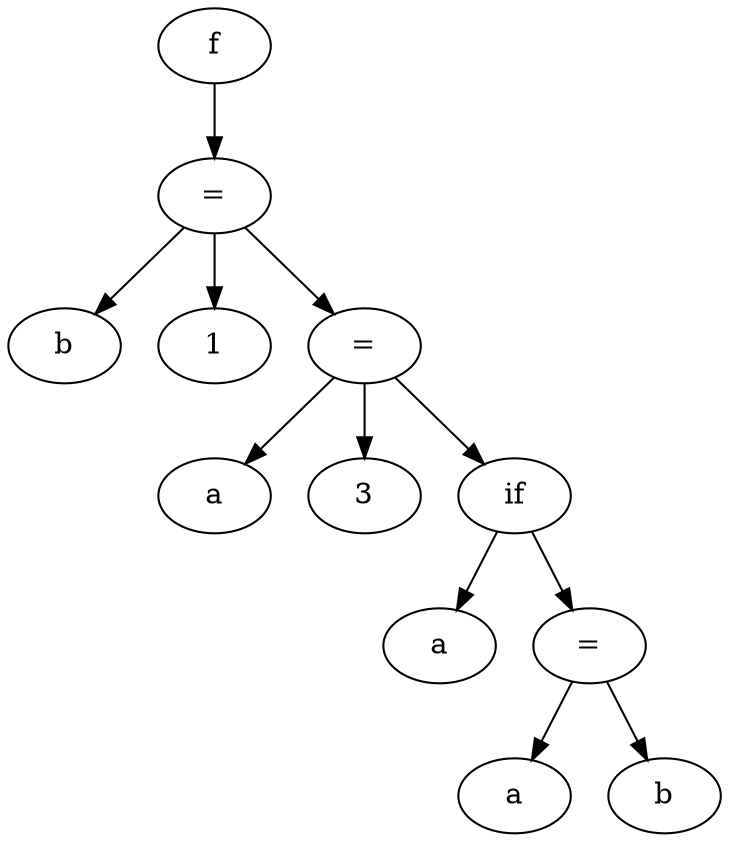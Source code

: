 digraph grafo {
  105553132012240 [ label="f" ];
  105553132012240 -> 105553132012480;
  105553132012480 [ label="=" ];
  105553132012480 -> 105553132012528;
  105553132012528 [ label="b" ];
  105553132012480 -> 105553132012432;
  105553132012432 [ label="1" ];
  105553132012480 -> 105553132012624;
  105553132012624 [ label="=" ];
  105553132012624 -> 105553132012672;
  105553132012672 [ label="a" ];
  105553132012624 -> 105553132012576;
  105553132012576 [ label="3" ];
  105553132012624 -> 105553132012912;
  105553132012912 [ label="if" ];
  105553132012912 -> 105553132012720;
  105553132012720 [ label="a" ];
  105553132012912 -> 105553132012816;
  105553132012816 [ label="=" ];
  105553132012816 -> 105553132012864;
  105553132012864 [ label="a" ];
  105553132012816 -> 105553132012768;
  105553132012768 [ label="b" ];
}

